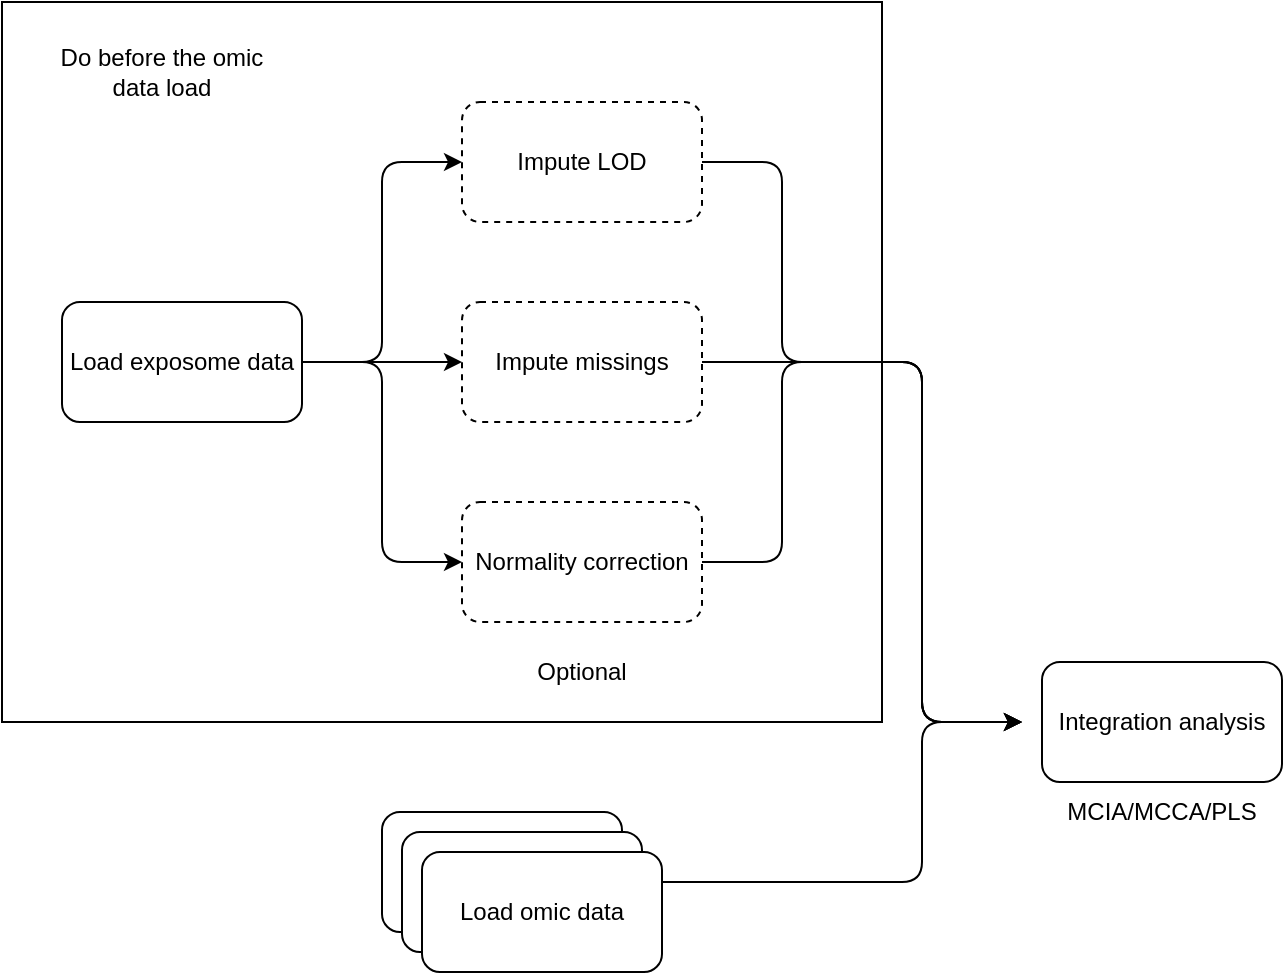 <mxfile version="14.4.2" type="device"><diagram id="ikGk5NHHArcJRp3SPBoH" name="Page-1"><mxGraphModel dx="1186" dy="796" grid="1" gridSize="10" guides="1" tooltips="1" connect="1" arrows="1" fold="1" page="1" pageScale="1" pageWidth="827" pageHeight="1169" math="0" shadow="0"><root><mxCell id="0"/><mxCell id="1" parent="0"/><mxCell id="caBBx9Pcf7h1S5Y6lYNv-30" value="" style="rounded=0;whiteSpace=wrap;html=1;" parent="1" vertex="1"><mxGeometry x="60" y="100" width="440" height="360" as="geometry"/></mxCell><mxCell id="invHRjWYSuwBnFAoER7o-14" value="Load exposome data" style="rounded=1;whiteSpace=wrap;html=1;" parent="1" vertex="1"><mxGeometry x="90" y="250" width="120" height="60" as="geometry"/></mxCell><mxCell id="invHRjWYSuwBnFAoER7o-21" value="Impute missings" style="rounded=1;whiteSpace=wrap;html=1;dashed=1;" parent="1" vertex="1"><mxGeometry x="290" y="250" width="120" height="60" as="geometry"/></mxCell><mxCell id="invHRjWYSuwBnFAoER7o-22" value="" style="endArrow=classic;html=1;exitX=1;exitY=0.5;exitDx=0;exitDy=0;entryX=0;entryY=0.5;entryDx=0;entryDy=0;" parent="1" target="invHRjWYSuwBnFAoER7o-21" edge="1"><mxGeometry width="50" height="50" relative="1" as="geometry"><mxPoint x="210" y="280" as="sourcePoint"/><mxPoint x="380" y="230" as="targetPoint"/></mxGeometry></mxCell><mxCell id="invHRjWYSuwBnFAoER7o-23" value="Impute LOD" style="rounded=1;whiteSpace=wrap;html=1;dashed=1;" parent="1" vertex="1"><mxGeometry x="290" y="150" width="120" height="60" as="geometry"/></mxCell><mxCell id="invHRjWYSuwBnFAoER7o-24" value="Normality correction" style="rounded=1;whiteSpace=wrap;html=1;dashed=1;" parent="1" vertex="1"><mxGeometry x="290" y="350" width="120" height="60" as="geometry"/></mxCell><mxCell id="invHRjWYSuwBnFAoER7o-25" value="" style="endArrow=classic;html=1;exitX=1;exitY=0.5;exitDx=0;exitDy=0;entryX=0;entryY=0.5;entryDx=0;entryDy=0;" parent="1" target="invHRjWYSuwBnFAoER7o-24" edge="1"><mxGeometry width="50" height="50" relative="1" as="geometry"><mxPoint x="210" y="280" as="sourcePoint"/><mxPoint x="380" y="230" as="targetPoint"/><Array as="points"><mxPoint x="250" y="280"/><mxPoint x="250" y="380"/></Array></mxGeometry></mxCell><mxCell id="invHRjWYSuwBnFAoER7o-26" value="" style="endArrow=classic;html=1;exitX=1;exitY=0.5;exitDx=0;exitDy=0;entryX=0;entryY=0.5;entryDx=0;entryDy=0;" parent="1" target="invHRjWYSuwBnFAoER7o-23" edge="1"><mxGeometry width="50" height="50" relative="1" as="geometry"><mxPoint x="210" y="280" as="sourcePoint"/><mxPoint x="380" y="230" as="targetPoint"/><Array as="points"><mxPoint x="250" y="280"/><mxPoint x="250" y="180"/></Array></mxGeometry></mxCell><mxCell id="invHRjWYSuwBnFAoER7o-27" value="" style="endArrow=classic;html=1;exitX=1;exitY=0.5;exitDx=0;exitDy=0;" parent="1" source="invHRjWYSuwBnFAoER7o-23" edge="1"><mxGeometry width="50" height="50" relative="1" as="geometry"><mxPoint x="380" y="400" as="sourcePoint"/><mxPoint x="570" y="460" as="targetPoint"/><Array as="points"><mxPoint x="450" y="180"/><mxPoint x="450" y="280"/><mxPoint x="520" y="280"/><mxPoint x="520" y="460"/></Array></mxGeometry></mxCell><mxCell id="invHRjWYSuwBnFAoER7o-28" value="" style="endArrow=classic;html=1;exitX=1;exitY=0.5;exitDx=0;exitDy=0;entryX=0;entryY=0.5;entryDx=0;entryDy=0;" parent="1" source="invHRjWYSuwBnFAoER7o-21" edge="1"><mxGeometry width="50" height="50" relative="1" as="geometry"><mxPoint x="380" y="330" as="sourcePoint"/><mxPoint x="570" y="460" as="targetPoint"/><Array as="points"><mxPoint x="520" y="280"/><mxPoint x="520" y="460"/></Array></mxGeometry></mxCell><mxCell id="invHRjWYSuwBnFAoER7o-29" value="" style="endArrow=classic;html=1;exitX=1;exitY=0.5;exitDx=0;exitDy=0;entryX=0;entryY=0.5;entryDx=0;entryDy=0;" parent="1" source="invHRjWYSuwBnFAoER7o-24" edge="1"><mxGeometry width="50" height="50" relative="1" as="geometry"><mxPoint x="380" y="330" as="sourcePoint"/><mxPoint x="570" y="460" as="targetPoint"/><Array as="points"><mxPoint x="450" y="380"/><mxPoint x="450" y="280"/><mxPoint x="520" y="280"/><mxPoint x="520" y="460"/></Array></mxGeometry></mxCell><mxCell id="invHRjWYSuwBnFAoER7o-30" value="Optional" style="text;html=1;strokeColor=none;fillColor=none;align=center;verticalAlign=middle;whiteSpace=wrap;rounded=0;dashed=1;" parent="1" vertex="1"><mxGeometry x="325" y="420" width="50" height="30" as="geometry"/></mxCell><mxCell id="caBBx9Pcf7h1S5Y6lYNv-14" value="Load omic data" style="rounded=1;whiteSpace=wrap;html=1;" parent="1" vertex="1"><mxGeometry x="250" y="505" width="120" height="60" as="geometry"/></mxCell><mxCell id="caBBx9Pcf7h1S5Y6lYNv-18" value="" style="endArrow=classic;html=1;entryX=0;entryY=0.5;entryDx=0;entryDy=0;exitX=1;exitY=0.25;exitDx=0;exitDy=0;" parent="1" source="p4Q9QRH0FV404ryK5K7f-2" edge="1"><mxGeometry width="50" height="50" relative="1" as="geometry"><mxPoint x="350" y="600" as="sourcePoint"/><mxPoint x="570" y="460" as="targetPoint"/><Array as="points"><mxPoint x="520" y="540"/><mxPoint x="520" y="460"/></Array></mxGeometry></mxCell><mxCell id="caBBx9Pcf7h1S5Y6lYNv-31" value="Do before the omic data load" style="text;html=1;strokeColor=none;fillColor=none;align=center;verticalAlign=middle;whiteSpace=wrap;rounded=0;" parent="1" vertex="1"><mxGeometry x="80" y="110" width="120" height="50" as="geometry"/></mxCell><mxCell id="p4Q9QRH0FV404ryK5K7f-1" value="Load omic data" style="rounded=1;whiteSpace=wrap;html=1;" vertex="1" parent="1"><mxGeometry x="260" y="515" width="120" height="60" as="geometry"/></mxCell><mxCell id="p4Q9QRH0FV404ryK5K7f-2" value="Load omic data" style="rounded=1;whiteSpace=wrap;html=1;" vertex="1" parent="1"><mxGeometry x="270" y="525" width="120" height="60" as="geometry"/></mxCell><mxCell id="p4Q9QRH0FV404ryK5K7f-3" value="Integration analysis" style="rounded=1;whiteSpace=wrap;html=1;" vertex="1" parent="1"><mxGeometry x="580" y="430" width="120" height="60" as="geometry"/></mxCell><mxCell id="p4Q9QRH0FV404ryK5K7f-4" value="MCIA/MCCA/PLS" style="text;html=1;strokeColor=none;fillColor=none;align=center;verticalAlign=middle;whiteSpace=wrap;rounded=0;" vertex="1" parent="1"><mxGeometry x="580" y="495" width="120" height="20" as="geometry"/></mxCell></root></mxGraphModel></diagram></mxfile>